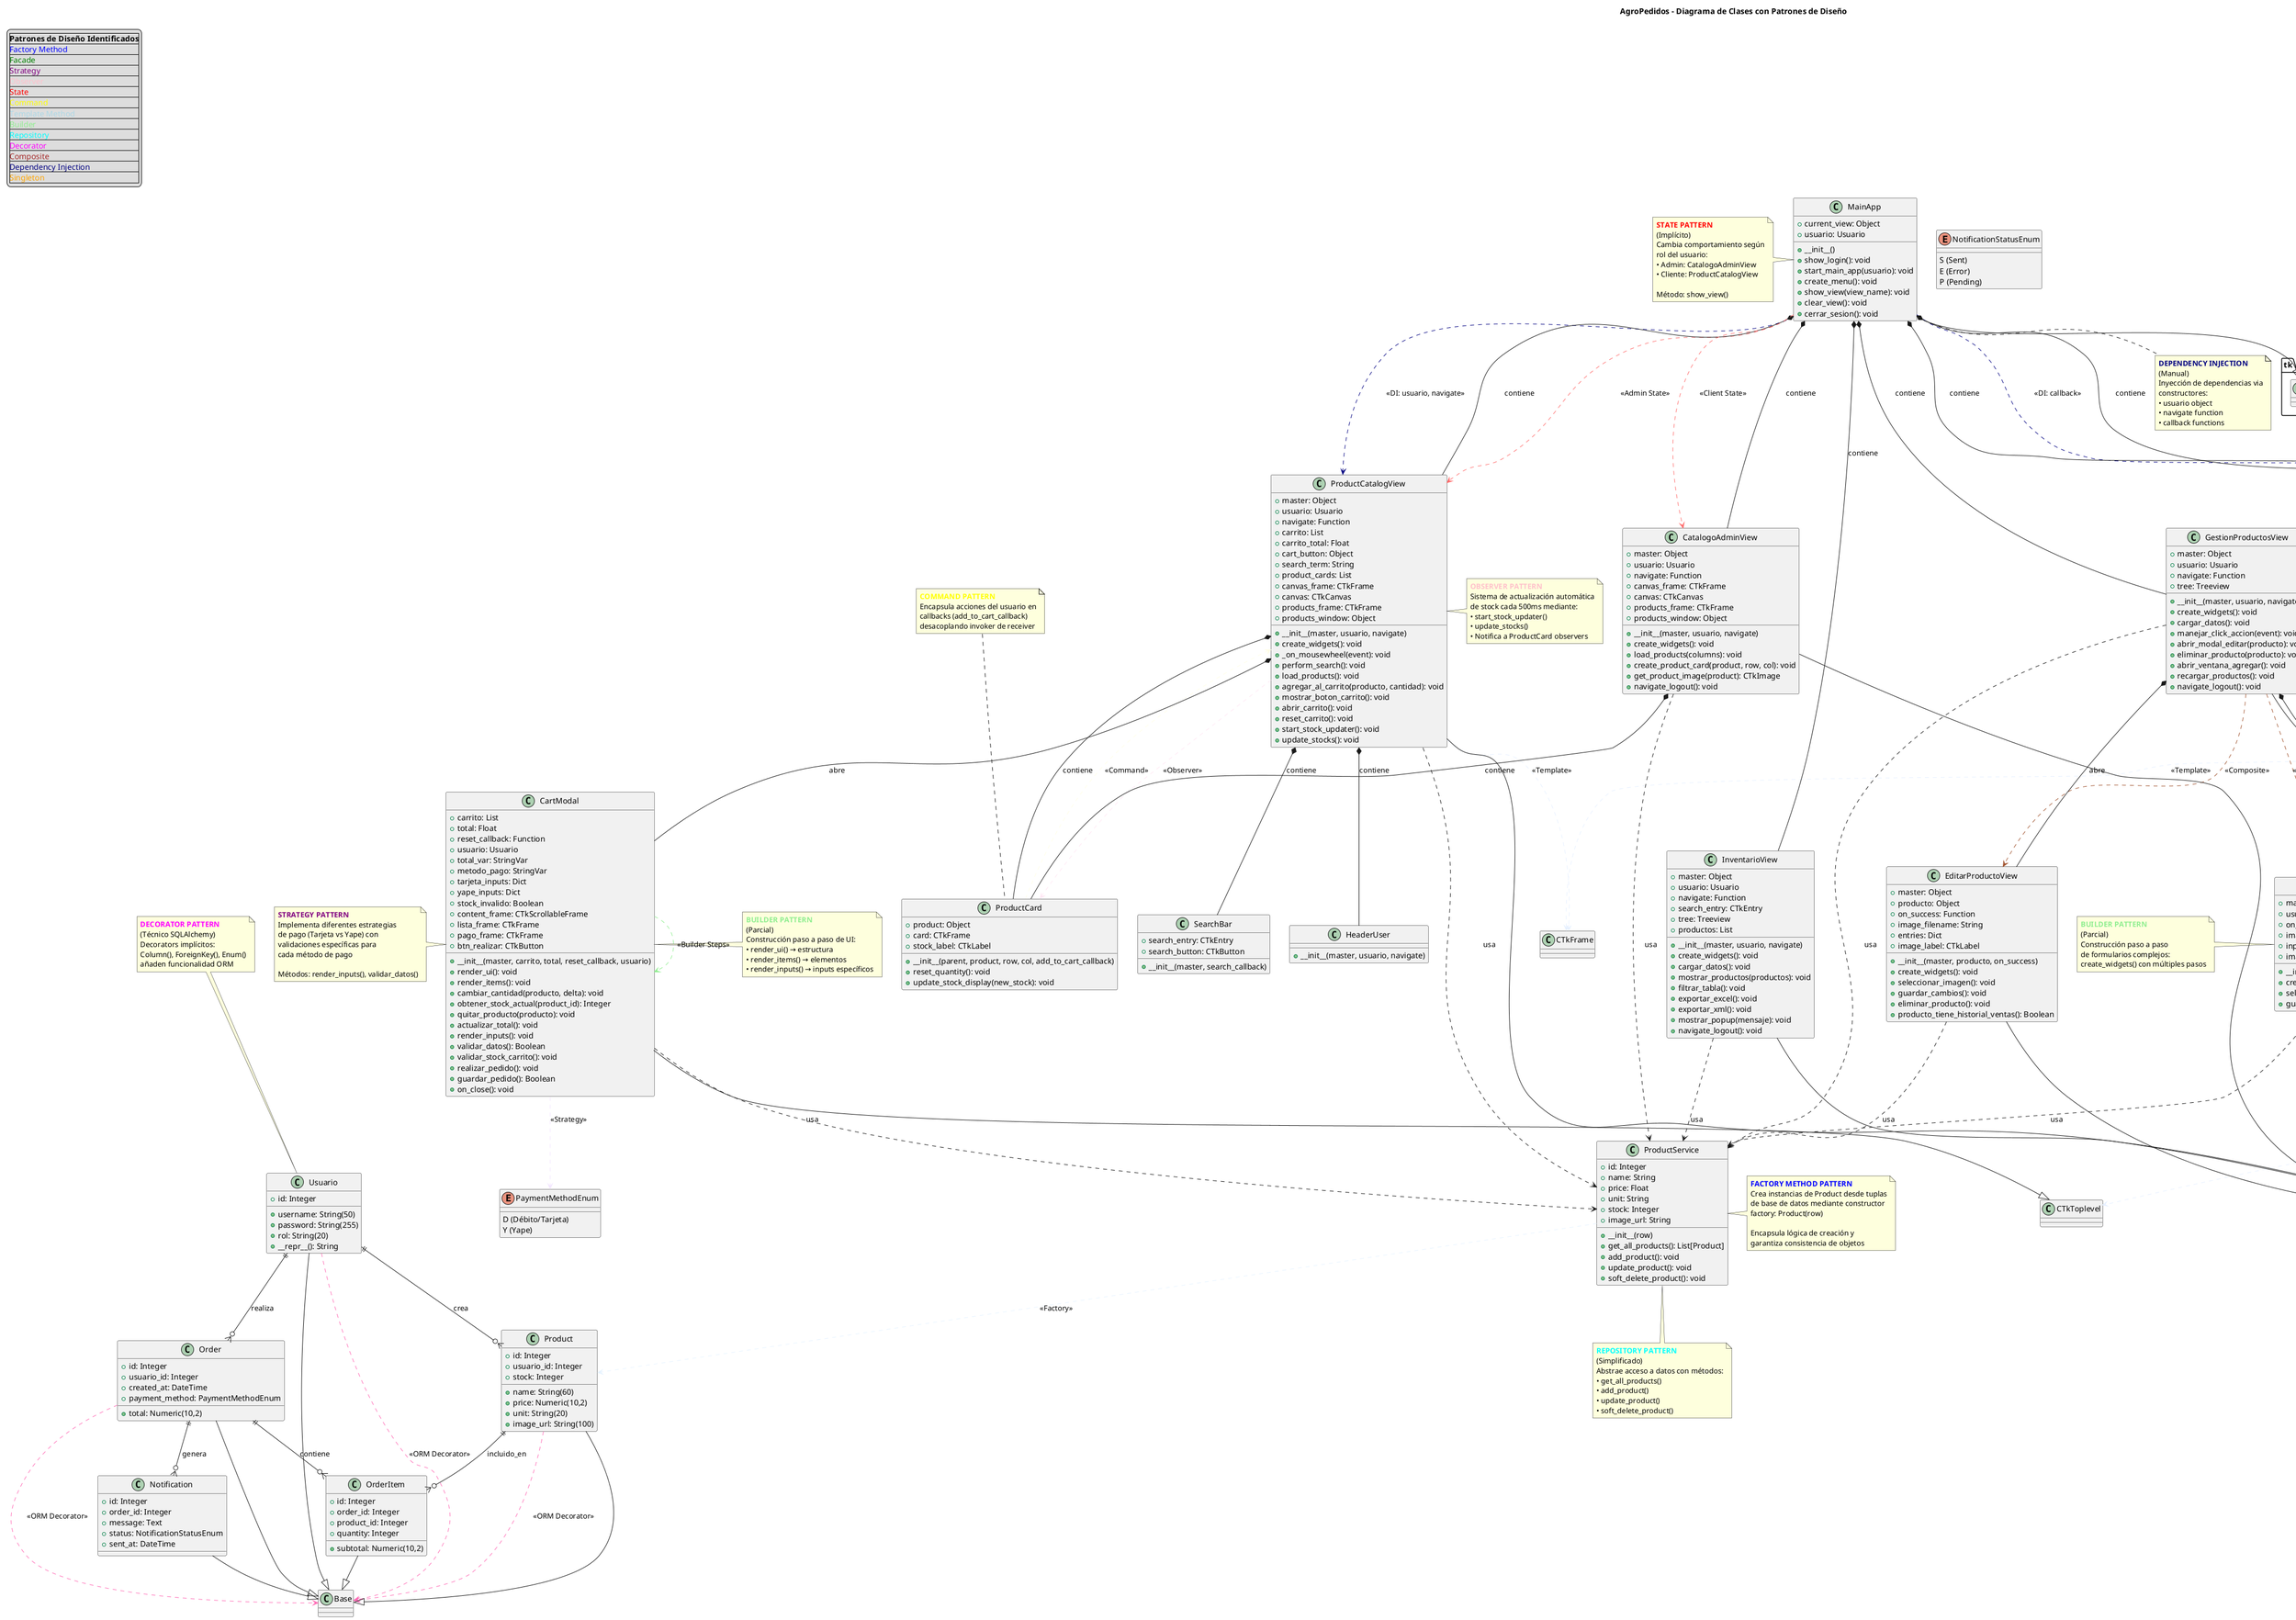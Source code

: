 @startuml AgroPedidos_Design_Patterns_Diagram

!define PATTERN_COLOR #FFE6CC
!define FACTORY_COLOR #E6F3FF
!define FACADE_COLOR #E6FFE6
!define OBSERVER_COLOR #FFE6F3
!define STRATEGY_COLOR #F3E6FF
!define COMMAND_COLOR #FFFEE6
!define TEMPLATE_COLOR #E6F0FF

title "AgroPedidos - Diagrama de Clases con Patrones de Diseño"

' =======================
' MODELOS DE DATOS (SQLAlchemy)
' =======================

class Usuario {
    +id: Integer
    +username: String(50)
    +password: String(255)
    +rol: String(20)
    +__repr__(): String
}

class Product {
    +id: Integer
    +usuario_id: Integer
    +stock: Integer
    +name: String(60)
    +price: Numeric(10,2)
    +unit: String(20)
    +image_url: String(100)
}

class Order {
    +id: Integer
    +usuario_id: Integer
    +created_at: DateTime
    +total: Numeric(10,2)
    +payment_method: PaymentMethodEnum
}

class OrderItem {
    +id: Integer
    +order_id: Integer
    +product_id: Integer
    +quantity: Integer
    +subtotal: Numeric(10,2)
}

class Notification {
    +id: Integer
    +order_id: Integer
    +message: Text
    +status: NotificationStatusEnum
    +sent_at: DateTime
}

' =======================
' ENUMERACIONES
' =======================

enum PaymentMethodEnum {
    D (Débito/Tarjeta)
    Y (Yape)
}

enum NotificationStatusEnum {
    S (Sent)
    E (Error)
    P (Pending)
}

' =======================
' SERVICIOS (Clases de Negocio)
' =======================

class ProductService {
    +id: Integer
    +name: String
    +price: Float
    +unit: String
    +stock: Integer
    +image_url: String
    +__init__(row)
    +get_all_products(): List[Product]
    +add_product(): void
    +update_product(): void
    +soft_delete_product(): void
}

class AuthService {
    +get_usuario_by_username(db: Session, username: str): Usuario
    +create_usuario(username: str, password: str, rol: str): Usuario
    +authenticate(username: str, password: str): Usuario
}

class OrderService {
    +get_all_orders_with_user(): List[Dict]
    +get_order_by_id(order_id: int): Dict
    +get_order_items_by_order_id(order_id: int): List[Dict]
}

' =======================
' UTILIDADES
' =======================

class SecurityUtils {
    +hash_password(password: str): str
    +verify_password(password: str, hashed: str): bool
}

class ConnectionManager {
    +DATABASE_URL: str
    +engine: Engine
    +SessionLocal: sessionmaker
    +Base: declarative_base
    +get_connection(): Connection
}

' =======================
' APLICACIÓN PRINCIPAL
' =======================

class MainApp {
    +current_view: Object
    +usuario: Usuario
    +__init__()
    +show_login(): void
    +start_main_app(usuario): void
    +create_menu(): void
    +show_view(view_name): void
    +clear_view(): void
    +cerrar_sesion(): void
}

' =======================
' VISTAS PRINCIPALES
' =======================

class LoginView {
    +master: Object
    +on_login_success: Function
    +login_message: Object
    +user_entry: CTkEntry
    +pass_entry: CTkEntry
    +__init__(master, on_login_success)
    +create_widgets(): void
    +login(): void
    +open_register_view(): void
}

class RegisterView {
    +master: Object
    +username_entry: CTkEntry
    +password_entry: CTkEntry
    +confirm_entry: CTkEntry
    +__init__(master)
    +create_widgets(): void
    +register_user(): void
}

class ProductCatalogView {
    +master: Object
    +usuario: Usuario
    +navigate: Function
    +carrito: List
    +carrito_total: Float
    +cart_button: Object
    +search_term: String
    +product_cards: List
    +canvas_frame: CTkFrame
    +canvas: CTkCanvas
    +products_frame: CTkFrame
    +products_window: Object
    +__init__(master, usuario, navigate)
    +create_widgets(): void
    +_on_mousewheel(event): void
    +perform_search(): void
    +load_products(): void
    +agregar_al_carrito(producto, cantidad): void
    +mostrar_boton_carrito(): void
    +abrir_carrito(): void
    +reset_carrito(): void
    +start_stock_updater(): void
    +update_stocks(): void
}

class CatalogoAdminView {
    +master: Object
    +usuario: Usuario
    +navigate: Function
    +canvas_frame: CTkFrame
    +canvas: CTkCanvas
    +products_frame: CTkFrame
    +products_window: Object
    +__init__(master, usuario, navigate)
    +create_widgets(): void
    +load_products(columns): void
    +create_product_card(product, row, col): void
    +get_product_image(product): CTkImage
    +navigate_logout(): void
}

class GestionProductosView {
    +master: Object
    +usuario: Usuario
    +navigate: Function
    +tree: Treeview
    +__init__(master, usuario, navigate)
    +create_widgets(): void
    +cargar_datos(): void
    +manejar_click_accion(event): void
    +abrir_modal_editar(producto): void
    +eliminar_producto(producto): void
    +abrir_ventana_agregar(): void
    +recargar_productos(): void
    +navigate_logout(): void
}

class InventarioView {
    +master: Object
    +usuario: Usuario
    +navigate: Function
    +search_entry: CTkEntry
    +tree: Treeview
    +productos: List
    +__init__(master, usuario, navigate)
    +create_widgets(): void
    +cargar_datos(): void
    +mostrar_productos(productos): void
    +filtrar_tabla(): void
    +exportar_excel(): void
    +exportar_xml(): void
    +mostrar_popup(mensaje): void
    +navigate_logout(): void
}

class VentasView {
    +master: Object
    +usuario: Usuario
    +navigate: Function
    +btn_export_excel: CTkButton
    +btn_export_xml: CTkButton
    +tree: Treeview
    +orders: List
    +__init__(master, usuario, navigate)
    +create_widgets(): void
    +cargar_datos(): void
    +mostrar_icono_accion(event): void
    +exportar_excel(): void
    +exportar_xml(): void
    +navigate_logout(): void
}

class AgregarProductoView {
    +master: Object
    +usuario_id: Integer
    +on_success: Function
    +image_path: String
    +inputs: Dict
    +image_label: CTkLabel
    +__init__(master, usuario_id, on_success)
    +create_widgets(): void
    +seleccionar_imagen(): void
    +guardar_producto(): void
}

class EditarProductoView {
    +master: Object
    +producto: Object
    +on_success: Function
    +image_filename: String
    +entries: Dict
    +image_label: CTkLabel
    +__init__(master, producto, on_success)
    +create_widgets(): void
    +seleccionar_imagen(): void
    +guardar_cambios(): void
    +eliminar_producto(): void
    +producto_tiene_historial_ventas(): Boolean
}

class DetallePedidoView {
    +master: Object
    +order_id: Integer
    +order: Dict
    +order_items: List
    +tree: Treeview
    +__init__(master, order_id)
    +build_interface(): void
}

' =======================
' COMPONENTES REUTILIZABLES
' =======================

class ProductCard {
    +product: Object
    +card: CTkFrame
    +stock_label: CTkLabel
    +__init__(parent, product, row, col, add_to_cart_callback)
    +reset_quantity(): void
    +update_stock_display(new_stock): void
}

class SearchBar {
    +search_entry: CTkEntry
    +search_button: CTkButton
    +__init__(master, search_callback)
}

class HeaderUser {
    +__init__(master, usuario, navigate)
}

class CartModal {
    +carrito: List
    +total: Float
    +reset_callback: Function
    +usuario: Usuario
    +total_var: StringVar
    +metodo_pago: StringVar
    +tarjeta_inputs: Dict
    +yape_inputs: Dict
    +stock_invalido: Boolean
    +content_frame: CTkScrollableFrame
    +lista_frame: CTkFrame
    +pago_frame: CTkFrame
    +btn_realizar: CTkButton
    +__init__(master, carrito, total, reset_callback, usuario)
    +render_ui(): void
    +render_items(): void
    +cambiar_cantidad(producto, delta): void
    +obtener_stock_actual(product_id): Integer
    +quitar_producto(producto): void
    +actualizar_total(): void
    +render_inputs(): void
    +validar_datos(): Boolean
    +validar_stock_carrito(): void
    +realizar_pedido(): void
    +guardar_pedido(): Boolean
    +on_close(): void
}

' =======================
' PATRONES DE DISEÑO - NOTAS EXPLICATIVAS
' =======================

note right of ProductService : <b><color:blue>FACTORY METHOD PATTERN</color></b>\nCrea instancias de Product desde tuplas\nde base de datos mediante constructor\nfactory: Product(row)\n\nEncapsula lógica de creación y\ngarantiza consistencia de objetos
ProductService .[FACTORY_COLOR].> Product : <<Factory>>

note top of AuthService : <b><color:green>FACADE PATTERN</color></b>\nSimplifica operaciones complejas de\nautenticación combinando:\n• Hash de password\n• Consulta a BD\n• Validación de credenciales\n• Gestión de sesión
AuthService .[FACADE_COLOR].> SecurityUtils : <<Facade>>
AuthService .[FACADE_COLOR].> ConnectionManager : <<Facade>>

note top of OrderService : <b><color:green>FACADE PATTERN</color></b>\nSimplifica consultas complejas de\npedidos y agrupa operaciones\nrelacionadas con Orders y OrderItems
OrderService .[FACADE_COLOR].> ConnectionManager : <<Facade>>

note left of CartModal : <b><color:purple>STRATEGY PATTERN</color></b>\nImplementa diferentes estrategias\nde pago (Tarjeta vs Yape) con\nvalidaciones específicas para\ncada método de pago\n\nMétodos: render_inputs(), validar_datos()
CartModal .[STRATEGY_COLOR].> PaymentMethodEnum : <<Strategy>>

note right of ProductCatalogView : <b><color:pink>OBSERVER PATTERN</color></b>\nSistema de actualización automática\nde stock cada 500ms mediante:\n• start_stock_updater()\n• update_stocks()\n• Notifica a ProductCard observers
ProductCatalogView .[OBSERVER_COLOR].> ProductCard : <<Observer>>

note bottom of ConnectionManager : <b><color:orange>SINGLETON PATTERN</color></b>\n(Implícito)\nGestión centralizada de conexión\na base de datos y configuración\núnica del engine SQLAlchemy

note left of MainApp : <b><color:red>STATE PATTERN</color></b>\n(Implícito)\nCambia comportamiento según\nrol del usuario:\n• Admin: CatalogoAdminView\n• Cliente: ProductCatalogView\n\nMétodo: show_view()
MainApp .[#FF6B6B].> ProductCatalogView : <<Admin State>>
MainApp .[#FF6B6B].> CatalogoAdminView : <<Client State>>

note top of ProductCard : <b><color:yellow>COMMAND PATTERN</color></b>\nEncapsula acciones del usuario en\ncallbacks (add_to_cart_callback)\ndesacoplando invoker de receiver
ProductCard .[COMMAND_COLOR].> ProductCatalogView : <<Command>>

note bottom of LoginView : <b><color:lightblue>TEMPLATE METHOD PATTERN</color></b>\nTodas las vistas siguen el mismo patrón:\n__init__ → configure → create_widgets\n\nEstructura común con hooks específicos
LoginView .[TEMPLATE_COLOR].> "CTkFrame" : <<Template>>
RegisterView .[TEMPLATE_COLOR].> "CTkToplevel" : <<Template>>
ProductCatalogView .[TEMPLATE_COLOR].> "CTkFrame" : <<Template>>

note right of CartModal : <b><color:lightgreen>BUILDER PATTERN</color></b>\n(Parcial)\nConstrucción paso a paso de UI:\n• render_ui() → estructura\n• render_items() → elementos\n• render_inputs() → inputs específicos
CartModal .[#90EE90].> CartModal : <<Builder Steps>>

note left of AgregarProductoView : <b><color:lightgreen>BUILDER PATTERN</color></b>\n(Parcial)\nConstrucción paso a paso\nde formularios complejos:\ncreate_widgets() con múltiples pasos
AgregarProductoView .[#90EE90].> AgregarProductoView : <<Builder Steps>>

note bottom of ProductService : <b><color:cyan>REPOSITORY PATTERN</color></b>\n(Simplificado)\nAbstrae acceso a datos con métodos:\n• get_all_products()\n• add_product()\n• update_product()\n• soft_delete_product()

note top of Usuario : <b><color:magenta>DECORATOR PATTERN</color></b>\n(Técnico SQLAlchemy)\nDecorators implícitos:\nColumn(), ForeignKey(), Enum()\nañaden funcionalidad ORM
Usuario .[#FF69B4].> "Base" : <<ORM Decorator>>
Product .[#FF69B4].> "Base" : <<ORM Decorator>>
Order .[#FF69B4].> "Base" : <<ORM Decorator>>

note right of GestionProductosView : <b><color:brown>COMPOSITE PATTERN</color></b>\nVistas contienen otros componentes\nde forma jerárquica:\n• HeaderUser\n• SearchBar\n• ProductCard\n• Modals
GestionProductosView .[#A0522D].> AgregarProductoView : <<Composite>>
GestionProductosView .[#A0522D].> EditarProductoView : <<Composite>>

note bottom of MainApp : <b><color:navy>DEPENDENCY INJECTION</color></b>\n(Manual)\nInyección de dependencias via\nconstructores:\n• usuario object\n• navigate function\n• callback functions
MainApp .[#000080]..> LoginView : <<DI: callback>>
MainApp .[#000080]..> ProductCatalogView : <<DI: usuario, navigate>>

' =======================
' RELACIONES ORIGINALES DEL DIAGRAMA
' =======================

Usuario ||--o{ Product : "crea"
Usuario ||--o{ Order : "realiza"
Order ||--o{ OrderItem : "contiene"
Order ||--o{ Notification : "genera"
Product ||--o{ OrderItem : "incluido_en"

MainApp --|> "tk.Tk"
LoginView --|> "ctk.CTkFrame"
RegisterView --|> "ctk.CTkToplevel"
ProductCatalogView --|> "ctk.CTkFrame"
CatalogoAdminView --|> "ctk.CTkFrame"
GestionProductosView --|> "ctk.CTkFrame"
InventarioView --|> "ctk.CTkFrame"
VentasView --|> "ctk.CTkFrame"
AgregarProductoView --|> "ctk.CTkFrame"
EditarProductoView --|> "ctk.CTkFrame"
DetallePedidoView --|> "ctk.CTkToplevel"
CartModal --|> "CTkToplevel"

MainApp *-- LoginView : "contiene"
MainApp *-- ProductCatalogView : "contiene"
MainApp *-- CatalogoAdminView : "contiene"
MainApp *-- GestionProductosView : "contiene"
MainApp *-- InventarioView : "contiene"
MainApp *-- VentasView : "contiene"

ProductCatalogView *-- ProductCard : "contiene"
ProductCatalogView *-- SearchBar : "contiene"
ProductCatalogView *-- HeaderUser : "contiene"
ProductCatalogView *-- CartModal : "abre"

CatalogoAdminView *-- ProductCard : "contiene"

GestionProductosView *-- AgregarProductoView : "abre"
GestionProductosView *-- EditarProductoView : "abre"

VentasView *-- DetallePedidoView : "abre"

LoginView *-- RegisterView : "abre"

ProductCatalogView ..> ProductService : "usa"
CatalogoAdminView ..> ProductService : "usa"
GestionProductosView ..> ProductService : "usa"
InventarioView ..> ProductService : "usa"
VentasView ..> OrderService : "usa"
DetallePedidoView ..> OrderService : "usa"
LoginView ..> AuthService : "usa"
RegisterView ..> AuthService : "usa"
AgregarProductoView ..> ProductService : "usa"
EditarProductoView ..> ProductService : "usa"
CartModal ..> ProductService : "usa"

Usuario --|> "Base"
Product --|> "Base"
Order --|> "Base"
OrderItem --|> "Base"
Notification --|> "Base"

' =======================
' LEYENDA DE PATRONES
' =======================

legend top left
|<b>Patrones de Diseño Identificados</b>|
|<color:blue>Factory Method</color>|Creación de objetos Product|
|<color:green>Facade</color>|Simplificación de operaciones complejas|
|<color:purple>Strategy</color>|Diferentes estrategias de pago|
|<color:pink>Observer</color>|Actualización automática de stock|
|<color:red>State</color>|Comportamiento según rol usuario|
|<color:yellow>Command</color>|Encapsulación de acciones en callbacks|
|<color:lightblue>Template Method</color>|Estructura común de vistas|
|<color:lightgreen>Builder</color>|Construcción paso a paso de UI|
|<color:cyan>Repository</color>|Abstracción de acceso a datos|
|<color:magenta>Decorator</color>|SQLAlchemy ORM decorators|
|<color:brown>Composite</color>|Composición jerárquica de vistas|
|<color:navy>Dependency Injection</color>|Inyección manual de dependencias|
|<color:orange>Singleton</color>|Gestión única de conexión BD|
endlegend

@enduml
